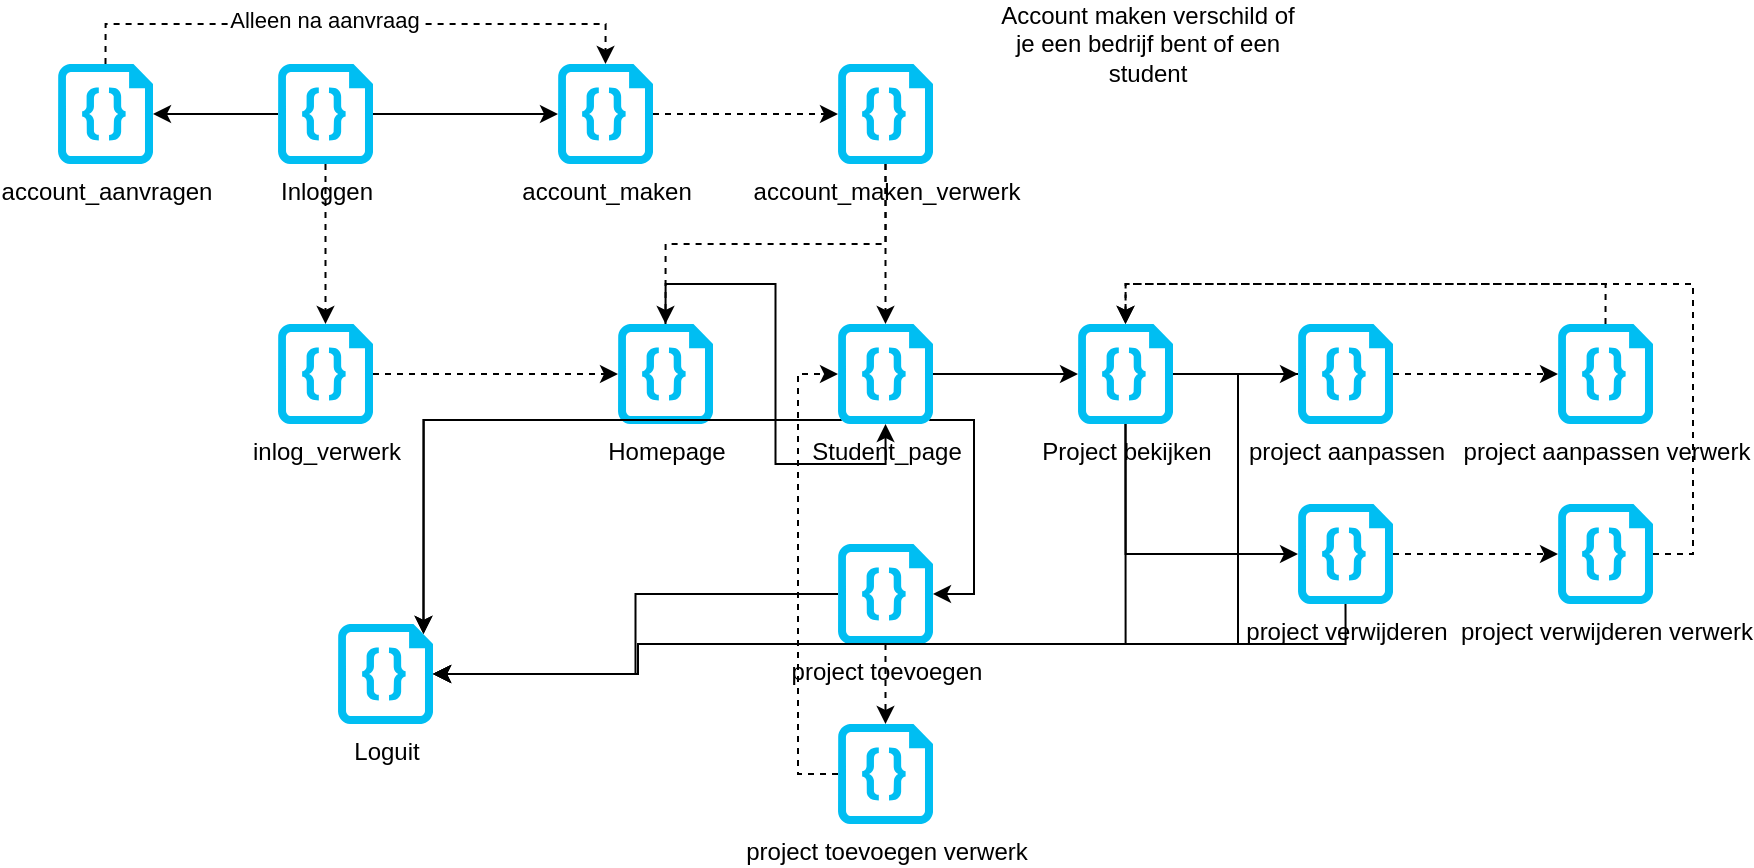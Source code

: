 <mxfile version="14.7.3"><diagram id="iS4S_SQUvduJ641wv2ye" name="Page-1"><mxGraphModel dx="1888" dy="570" grid="1" gridSize="10" guides="1" tooltips="1" connect="1" arrows="1" fold="1" page="1" pageScale="1" pageWidth="850" pageHeight="1100" math="0" shadow="0"><root><mxCell id="0"/><mxCell id="1" parent="0"/><mxCell id="LbLn_ilkbUFC_QY-nF0S-3" value="" style="edgeStyle=orthogonalEdgeStyle;rounded=0;orthogonalLoop=1;jettySize=auto;html=1;dashed=1;" edge="1" parent="1" source="LbLn_ilkbUFC_QY-nF0S-1" target="LbLn_ilkbUFC_QY-nF0S-2"><mxGeometry relative="1" as="geometry"/></mxCell><mxCell id="LbLn_ilkbUFC_QY-nF0S-13" style="edgeStyle=orthogonalEdgeStyle;rounded=0;orthogonalLoop=1;jettySize=auto;html=1;exitX=0;exitY=0.5;exitDx=0;exitDy=0;exitPerimeter=0;entryX=1;entryY=0.5;entryDx=0;entryDy=0;entryPerimeter=0;" edge="1" parent="1" source="LbLn_ilkbUFC_QY-nF0S-1" target="LbLn_ilkbUFC_QY-nF0S-12"><mxGeometry relative="1" as="geometry"/></mxCell><mxCell id="LbLn_ilkbUFC_QY-nF0S-14" style="edgeStyle=orthogonalEdgeStyle;rounded=0;orthogonalLoop=1;jettySize=auto;html=1;exitX=1;exitY=0.5;exitDx=0;exitDy=0;exitPerimeter=0;entryX=0;entryY=0.5;entryDx=0;entryDy=0;entryPerimeter=0;" edge="1" parent="1" source="LbLn_ilkbUFC_QY-nF0S-1" target="LbLn_ilkbUFC_QY-nF0S-11"><mxGeometry relative="1" as="geometry"/></mxCell><mxCell id="LbLn_ilkbUFC_QY-nF0S-1" value="Inloggen" style="verticalLabelPosition=bottom;html=1;verticalAlign=top;align=center;strokeColor=none;fillColor=#00BEF2;shape=mxgraph.azure.code_file;pointerEvents=1;" vertex="1" parent="1"><mxGeometry x="80" y="40" width="47.5" height="50" as="geometry"/></mxCell><mxCell id="LbLn_ilkbUFC_QY-nF0S-6" style="edgeStyle=orthogonalEdgeStyle;rounded=0;orthogonalLoop=1;jettySize=auto;html=1;exitX=1;exitY=0.5;exitDx=0;exitDy=0;exitPerimeter=0;entryX=0;entryY=0.5;entryDx=0;entryDy=0;entryPerimeter=0;dashed=1;" edge="1" parent="1" source="LbLn_ilkbUFC_QY-nF0S-2" target="LbLn_ilkbUFC_QY-nF0S-4"><mxGeometry relative="1" as="geometry"/></mxCell><mxCell id="LbLn_ilkbUFC_QY-nF0S-2" value="inlog_verwerk" style="verticalLabelPosition=bottom;html=1;verticalAlign=top;align=center;strokeColor=none;fillColor=#00BEF2;shape=mxgraph.azure.code_file;pointerEvents=1;" vertex="1" parent="1"><mxGeometry x="80" y="170" width="47.5" height="50" as="geometry"/></mxCell><mxCell id="LbLn_ilkbUFC_QY-nF0S-7" style="edgeStyle=orthogonalEdgeStyle;rounded=0;orthogonalLoop=1;jettySize=auto;html=1;exitX=0.5;exitY=0;exitDx=0;exitDy=0;exitPerimeter=0;entryX=0.5;entryY=1;entryDx=0;entryDy=0;entryPerimeter=0;" edge="1" parent="1" source="LbLn_ilkbUFC_QY-nF0S-4" target="LbLn_ilkbUFC_QY-nF0S-5"><mxGeometry relative="1" as="geometry"/></mxCell><mxCell id="LbLn_ilkbUFC_QY-nF0S-9" style="edgeStyle=orthogonalEdgeStyle;rounded=0;orthogonalLoop=1;jettySize=auto;html=1;exitX=0.04;exitY=0.96;exitDx=0;exitDy=0;exitPerimeter=0;entryX=0.9;entryY=0.1;entryDx=0;entryDy=0;entryPerimeter=0;" edge="1" parent="1" source="LbLn_ilkbUFC_QY-nF0S-4" target="LbLn_ilkbUFC_QY-nF0S-8"><mxGeometry relative="1" as="geometry"/></mxCell><mxCell id="LbLn_ilkbUFC_QY-nF0S-4" value="Homepage" style="verticalLabelPosition=bottom;html=1;verticalAlign=top;align=center;strokeColor=none;fillColor=#00BEF2;shape=mxgraph.azure.code_file;pointerEvents=1;" vertex="1" parent="1"><mxGeometry x="250" y="170" width="47.5" height="50" as="geometry"/></mxCell><mxCell id="LbLn_ilkbUFC_QY-nF0S-10" style="edgeStyle=orthogonalEdgeStyle;rounded=0;orthogonalLoop=1;jettySize=auto;html=1;exitX=0.04;exitY=0.96;exitDx=0;exitDy=0;exitPerimeter=0;entryX=0.9;entryY=0.1;entryDx=0;entryDy=0;entryPerimeter=0;" edge="1" parent="1" source="LbLn_ilkbUFC_QY-nF0S-5" target="LbLn_ilkbUFC_QY-nF0S-8"><mxGeometry relative="1" as="geometry"/></mxCell><mxCell id="LbLn_ilkbUFC_QY-nF0S-29" style="edgeStyle=orthogonalEdgeStyle;rounded=0;orthogonalLoop=1;jettySize=auto;html=1;exitX=0.96;exitY=0.96;exitDx=0;exitDy=0;exitPerimeter=0;entryX=1;entryY=0.5;entryDx=0;entryDy=0;entryPerimeter=0;" edge="1" parent="1" source="LbLn_ilkbUFC_QY-nF0S-5" target="LbLn_ilkbUFC_QY-nF0S-27"><mxGeometry relative="1" as="geometry"><Array as="points"><mxPoint x="428" y="218"/><mxPoint x="428" y="305"/></Array></mxGeometry></mxCell><mxCell id="LbLn_ilkbUFC_QY-nF0S-39" style="edgeStyle=orthogonalEdgeStyle;rounded=0;orthogonalLoop=1;jettySize=auto;html=1;exitX=1;exitY=0.5;exitDx=0;exitDy=0;exitPerimeter=0;entryX=0;entryY=0.5;entryDx=0;entryDy=0;entryPerimeter=0;" edge="1" parent="1" source="LbLn_ilkbUFC_QY-nF0S-5" target="LbLn_ilkbUFC_QY-nF0S-21"><mxGeometry relative="1" as="geometry"/></mxCell><mxCell id="LbLn_ilkbUFC_QY-nF0S-5" value="Student_page" style="verticalLabelPosition=bottom;html=1;verticalAlign=top;align=center;strokeColor=none;fillColor=#00BEF2;shape=mxgraph.azure.code_file;pointerEvents=1;" vertex="1" parent="1"><mxGeometry x="360" y="170" width="47.5" height="50" as="geometry"/></mxCell><mxCell id="LbLn_ilkbUFC_QY-nF0S-8" value="Loguit" style="verticalLabelPosition=bottom;html=1;verticalAlign=top;align=center;strokeColor=none;fillColor=#00BEF2;shape=mxgraph.azure.code_file;pointerEvents=1;" vertex="1" parent="1"><mxGeometry x="110" y="320" width="47.5" height="50" as="geometry"/></mxCell><mxCell id="LbLn_ilkbUFC_QY-nF0S-16" style="edgeStyle=orthogonalEdgeStyle;rounded=0;orthogonalLoop=1;jettySize=auto;html=1;exitX=1;exitY=0.5;exitDx=0;exitDy=0;exitPerimeter=0;dashed=1;" edge="1" parent="1" source="LbLn_ilkbUFC_QY-nF0S-11" target="LbLn_ilkbUFC_QY-nF0S-15"><mxGeometry relative="1" as="geometry"/></mxCell><mxCell id="LbLn_ilkbUFC_QY-nF0S-11" value="account_maken" style="verticalLabelPosition=bottom;html=1;verticalAlign=top;align=center;strokeColor=none;fillColor=#00BEF2;shape=mxgraph.azure.code_file;pointerEvents=1;" vertex="1" parent="1"><mxGeometry x="220" y="40" width="47.5" height="50" as="geometry"/></mxCell><mxCell id="LbLn_ilkbUFC_QY-nF0S-19" style="edgeStyle=orthogonalEdgeStyle;rounded=0;orthogonalLoop=1;jettySize=auto;html=1;exitX=0.5;exitY=0;exitDx=0;exitDy=0;exitPerimeter=0;entryX=0.5;entryY=0;entryDx=0;entryDy=0;entryPerimeter=0;dashed=1;" edge="1" parent="1" source="LbLn_ilkbUFC_QY-nF0S-12" target="LbLn_ilkbUFC_QY-nF0S-11"><mxGeometry relative="1" as="geometry"/></mxCell><mxCell id="LbLn_ilkbUFC_QY-nF0S-20" value="Alleen na aanvraag" style="edgeLabel;html=1;align=center;verticalAlign=middle;resizable=0;points=[];" vertex="1" connectable="0" parent="LbLn_ilkbUFC_QY-nF0S-19"><mxGeometry x="-0.109" y="2" relative="1" as="geometry"><mxPoint as="offset"/></mxGeometry></mxCell><mxCell id="LbLn_ilkbUFC_QY-nF0S-12" value="account_aanvragen" style="verticalLabelPosition=bottom;html=1;verticalAlign=top;align=center;strokeColor=none;fillColor=#00BEF2;shape=mxgraph.azure.code_file;pointerEvents=1;" vertex="1" parent="1"><mxGeometry x="-30" y="40" width="47.5" height="50" as="geometry"/></mxCell><mxCell id="LbLn_ilkbUFC_QY-nF0S-17" style="edgeStyle=orthogonalEdgeStyle;rounded=0;orthogonalLoop=1;jettySize=auto;html=1;exitX=0.5;exitY=1;exitDx=0;exitDy=0;exitPerimeter=0;entryX=0.5;entryY=0;entryDx=0;entryDy=0;entryPerimeter=0;dashed=1;" edge="1" parent="1" source="LbLn_ilkbUFC_QY-nF0S-15" target="LbLn_ilkbUFC_QY-nF0S-5"><mxGeometry relative="1" as="geometry"/></mxCell><mxCell id="LbLn_ilkbUFC_QY-nF0S-18" style="edgeStyle=orthogonalEdgeStyle;rounded=0;orthogonalLoop=1;jettySize=auto;html=1;exitX=0.5;exitY=1;exitDx=0;exitDy=0;exitPerimeter=0;entryX=0.5;entryY=0;entryDx=0;entryDy=0;entryPerimeter=0;dashed=1;" edge="1" parent="1" source="LbLn_ilkbUFC_QY-nF0S-15" target="LbLn_ilkbUFC_QY-nF0S-4"><mxGeometry relative="1" as="geometry"/></mxCell><mxCell id="LbLn_ilkbUFC_QY-nF0S-15" value="account_maken_verwerk" style="verticalLabelPosition=bottom;html=1;verticalAlign=top;align=center;strokeColor=none;fillColor=#00BEF2;shape=mxgraph.azure.code_file;pointerEvents=1;" vertex="1" parent="1"><mxGeometry x="360" y="40" width="47.5" height="50" as="geometry"/></mxCell><mxCell id="LbLn_ilkbUFC_QY-nF0S-37" style="edgeStyle=orthogonalEdgeStyle;rounded=0;orthogonalLoop=1;jettySize=auto;html=1;exitX=1;exitY=0.5;exitDx=0;exitDy=0;exitPerimeter=0;entryX=0;entryY=0.5;entryDx=0;entryDy=0;entryPerimeter=0;" edge="1" parent="1" source="LbLn_ilkbUFC_QY-nF0S-21" target="LbLn_ilkbUFC_QY-nF0S-32"><mxGeometry relative="1" as="geometry"/></mxCell><mxCell id="LbLn_ilkbUFC_QY-nF0S-38" style="edgeStyle=orthogonalEdgeStyle;rounded=0;orthogonalLoop=1;jettySize=auto;html=1;exitX=0.5;exitY=1;exitDx=0;exitDy=0;exitPerimeter=0;entryX=0;entryY=0.5;entryDx=0;entryDy=0;entryPerimeter=0;" edge="1" parent="1" source="LbLn_ilkbUFC_QY-nF0S-21" target="LbLn_ilkbUFC_QY-nF0S-23"><mxGeometry relative="1" as="geometry"/></mxCell><mxCell id="LbLn_ilkbUFC_QY-nF0S-41" style="edgeStyle=orthogonalEdgeStyle;rounded=0;orthogonalLoop=1;jettySize=auto;html=1;exitX=0.5;exitY=1;exitDx=0;exitDy=0;exitPerimeter=0;entryX=1;entryY=0.5;entryDx=0;entryDy=0;entryPerimeter=0;" edge="1" parent="1" source="LbLn_ilkbUFC_QY-nF0S-21" target="LbLn_ilkbUFC_QY-nF0S-8"><mxGeometry relative="1" as="geometry"><Array as="points"><mxPoint x="504" y="330"/><mxPoint x="260" y="330"/><mxPoint x="260" y="345"/></Array></mxGeometry></mxCell><mxCell id="LbLn_ilkbUFC_QY-nF0S-21" value="Project bekijken" style="verticalLabelPosition=bottom;html=1;verticalAlign=top;align=center;strokeColor=none;fillColor=#00BEF2;shape=mxgraph.azure.code_file;pointerEvents=1;" vertex="1" parent="1"><mxGeometry x="480" y="170" width="47.5" height="50" as="geometry"/></mxCell><mxCell id="LbLn_ilkbUFC_QY-nF0S-36" style="edgeStyle=orthogonalEdgeStyle;rounded=0;orthogonalLoop=1;jettySize=auto;html=1;exitX=0.5;exitY=0;exitDx=0;exitDy=0;exitPerimeter=0;entryX=0.5;entryY=0;entryDx=0;entryDy=0;entryPerimeter=0;dashed=1;" edge="1" parent="1" source="LbLn_ilkbUFC_QY-nF0S-22" target="LbLn_ilkbUFC_QY-nF0S-21"><mxGeometry relative="1" as="geometry"/></mxCell><mxCell id="LbLn_ilkbUFC_QY-nF0S-22" value="project aanpassen verwerk" style="verticalLabelPosition=bottom;html=1;verticalAlign=top;align=center;strokeColor=none;fillColor=#00BEF2;shape=mxgraph.azure.code_file;pointerEvents=1;" vertex="1" parent="1"><mxGeometry x="720" y="170" width="47.5" height="50" as="geometry"/></mxCell><mxCell id="LbLn_ilkbUFC_QY-nF0S-34" style="edgeStyle=orthogonalEdgeStyle;rounded=0;orthogonalLoop=1;jettySize=auto;html=1;exitX=1;exitY=0.5;exitDx=0;exitDy=0;exitPerimeter=0;entryX=0;entryY=0.5;entryDx=0;entryDy=0;entryPerimeter=0;dashed=1;" edge="1" parent="1" source="LbLn_ilkbUFC_QY-nF0S-23" target="LbLn_ilkbUFC_QY-nF0S-31"><mxGeometry relative="1" as="geometry"/></mxCell><mxCell id="LbLn_ilkbUFC_QY-nF0S-42" style="edgeStyle=orthogonalEdgeStyle;rounded=0;orthogonalLoop=1;jettySize=auto;html=1;exitX=0.5;exitY=1;exitDx=0;exitDy=0;exitPerimeter=0;entryX=1;entryY=0.5;entryDx=0;entryDy=0;entryPerimeter=0;" edge="1" parent="1" source="LbLn_ilkbUFC_QY-nF0S-23" target="LbLn_ilkbUFC_QY-nF0S-8"><mxGeometry relative="1" as="geometry"><Array as="points"><mxPoint x="614" y="330"/><mxPoint x="260" y="330"/><mxPoint x="260" y="345"/></Array></mxGeometry></mxCell><mxCell id="LbLn_ilkbUFC_QY-nF0S-23" value="project verwijderen" style="verticalLabelPosition=bottom;html=1;verticalAlign=top;align=center;strokeColor=none;fillColor=#00BEF2;shape=mxgraph.azure.code_file;pointerEvents=1;" vertex="1" parent="1"><mxGeometry x="590" y="260" width="47.5" height="50" as="geometry"/></mxCell><mxCell id="LbLn_ilkbUFC_QY-nF0S-30" style="edgeStyle=orthogonalEdgeStyle;rounded=0;orthogonalLoop=1;jettySize=auto;html=1;exitX=0;exitY=0.5;exitDx=0;exitDy=0;exitPerimeter=0;entryX=0;entryY=0.5;entryDx=0;entryDy=0;entryPerimeter=0;dashed=1;" edge="1" parent="1" source="LbLn_ilkbUFC_QY-nF0S-24" target="LbLn_ilkbUFC_QY-nF0S-5"><mxGeometry relative="1" as="geometry"/></mxCell><mxCell id="LbLn_ilkbUFC_QY-nF0S-24" value="project toevoegen verwerk" style="verticalLabelPosition=bottom;html=1;verticalAlign=top;align=center;strokeColor=none;fillColor=#00BEF2;shape=mxgraph.azure.code_file;pointerEvents=1;" vertex="1" parent="1"><mxGeometry x="360" y="370" width="47.5" height="50" as="geometry"/></mxCell><mxCell id="LbLn_ilkbUFC_QY-nF0S-28" style="edgeStyle=orthogonalEdgeStyle;rounded=0;orthogonalLoop=1;jettySize=auto;html=1;exitX=0.5;exitY=1;exitDx=0;exitDy=0;exitPerimeter=0;entryX=0.5;entryY=0;entryDx=0;entryDy=0;entryPerimeter=0;dashed=1;" edge="1" parent="1" source="LbLn_ilkbUFC_QY-nF0S-27" target="LbLn_ilkbUFC_QY-nF0S-24"><mxGeometry relative="1" as="geometry"/></mxCell><mxCell id="LbLn_ilkbUFC_QY-nF0S-40" style="edgeStyle=orthogonalEdgeStyle;rounded=0;orthogonalLoop=1;jettySize=auto;html=1;exitX=0;exitY=0.5;exitDx=0;exitDy=0;exitPerimeter=0;entryX=1;entryY=0.5;entryDx=0;entryDy=0;entryPerimeter=0;" edge="1" parent="1" source="LbLn_ilkbUFC_QY-nF0S-27" target="LbLn_ilkbUFC_QY-nF0S-8"><mxGeometry relative="1" as="geometry"/></mxCell><mxCell id="LbLn_ilkbUFC_QY-nF0S-27" value="project toevoegen" style="verticalLabelPosition=bottom;html=1;verticalAlign=top;align=center;strokeColor=none;fillColor=#00BEF2;shape=mxgraph.azure.code_file;pointerEvents=1;" vertex="1" parent="1"><mxGeometry x="360" y="280" width="47.5" height="50" as="geometry"/></mxCell><mxCell id="LbLn_ilkbUFC_QY-nF0S-35" style="edgeStyle=orthogonalEdgeStyle;rounded=0;orthogonalLoop=1;jettySize=auto;html=1;exitX=1;exitY=0.5;exitDx=0;exitDy=0;exitPerimeter=0;entryX=0.5;entryY=0;entryDx=0;entryDy=0;entryPerimeter=0;dashed=1;" edge="1" parent="1" source="LbLn_ilkbUFC_QY-nF0S-31" target="LbLn_ilkbUFC_QY-nF0S-21"><mxGeometry relative="1" as="geometry"/></mxCell><mxCell id="LbLn_ilkbUFC_QY-nF0S-31" value="project verwijderen verwerk" style="verticalLabelPosition=bottom;html=1;verticalAlign=top;align=center;strokeColor=none;fillColor=#00BEF2;shape=mxgraph.azure.code_file;pointerEvents=1;" vertex="1" parent="1"><mxGeometry x="720" y="260" width="47.5" height="50" as="geometry"/></mxCell><mxCell id="LbLn_ilkbUFC_QY-nF0S-33" style="edgeStyle=orthogonalEdgeStyle;rounded=0;orthogonalLoop=1;jettySize=auto;html=1;exitX=1;exitY=0.5;exitDx=0;exitDy=0;exitPerimeter=0;entryX=0;entryY=0.5;entryDx=0;entryDy=0;entryPerimeter=0;dashed=1;" edge="1" parent="1" source="LbLn_ilkbUFC_QY-nF0S-32" target="LbLn_ilkbUFC_QY-nF0S-22"><mxGeometry relative="1" as="geometry"/></mxCell><mxCell id="LbLn_ilkbUFC_QY-nF0S-43" style="edgeStyle=orthogonalEdgeStyle;rounded=0;orthogonalLoop=1;jettySize=auto;html=1;exitX=0;exitY=0.5;exitDx=0;exitDy=0;exitPerimeter=0;entryX=1;entryY=0.5;entryDx=0;entryDy=0;entryPerimeter=0;" edge="1" parent="1" source="LbLn_ilkbUFC_QY-nF0S-32" target="LbLn_ilkbUFC_QY-nF0S-8"><mxGeometry relative="1" as="geometry"><Array as="points"><mxPoint x="560" y="195"/><mxPoint x="560" y="330"/><mxPoint x="260" y="330"/><mxPoint x="260" y="345"/></Array></mxGeometry></mxCell><mxCell id="LbLn_ilkbUFC_QY-nF0S-32" value="project aanpassen" style="verticalLabelPosition=bottom;html=1;verticalAlign=top;align=center;strokeColor=none;fillColor=#00BEF2;shape=mxgraph.azure.code_file;pointerEvents=1;" vertex="1" parent="1"><mxGeometry x="590" y="170" width="47.5" height="50" as="geometry"/></mxCell><mxCell id="LbLn_ilkbUFC_QY-nF0S-44" value="Account maken verschild of je een bedrijf bent of een student" style="text;html=1;strokeColor=none;fillColor=none;align=center;verticalAlign=middle;whiteSpace=wrap;rounded=0;" vertex="1" parent="1"><mxGeometry x="440" y="20" width="150" height="20" as="geometry"/></mxCell></root></mxGraphModel></diagram></mxfile>
